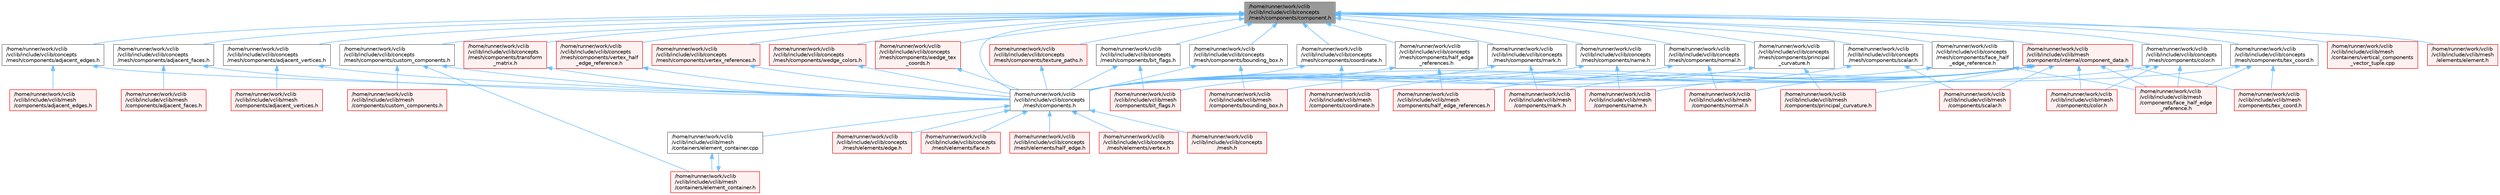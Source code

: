 digraph "/home/runner/work/vclib/vclib/include/vclib/concepts/mesh/components/component.h"
{
 // LATEX_PDF_SIZE
  bgcolor="transparent";
  edge [fontname=Helvetica,fontsize=10,labelfontname=Helvetica,labelfontsize=10];
  node [fontname=Helvetica,fontsize=10,shape=box,height=0.2,width=0.4];
  Node1 [label="/home/runner/work/vclib\l/vclib/include/vclib/concepts\l/mesh/components/component.h",height=0.2,width=0.4,color="gray40", fillcolor="grey60", style="filled", fontcolor="black",tooltip=" "];
  Node1 -> Node2 [dir="back",color="steelblue1",style="solid"];
  Node2 [label="/home/runner/work/vclib\l/vclib/include/vclib/concepts\l/mesh/components.h",height=0.2,width=0.4,color="grey40", fillcolor="white", style="filled",URL="$concepts_2mesh_2components_8h.html",tooltip=" "];
  Node2 -> Node3 [dir="back",color="steelblue1",style="solid"];
  Node3 [label="/home/runner/work/vclib\l/vclib/include/vclib/concepts\l/mesh.h",height=0.2,width=0.4,color="red", fillcolor="#FFF0F0", style="filled",URL="$concepts_2mesh_8h.html",tooltip=" "];
  Node2 -> Node179 [dir="back",color="steelblue1",style="solid"];
  Node179 [label="/home/runner/work/vclib\l/vclib/include/vclib/concepts\l/mesh/elements/edge.h",height=0.2,width=0.4,color="red", fillcolor="#FFF0F0", style="filled",URL="$concepts_2mesh_2elements_2edge_8h.html",tooltip=" "];
  Node2 -> Node185 [dir="back",color="steelblue1",style="solid"];
  Node185 [label="/home/runner/work/vclib\l/vclib/include/vclib/concepts\l/mesh/elements/face.h",height=0.2,width=0.4,color="red", fillcolor="#FFF0F0", style="filled",URL="$concepts_2mesh_2elements_2face_8h.html",tooltip=" "];
  Node2 -> Node193 [dir="back",color="steelblue1",style="solid"];
  Node193 [label="/home/runner/work/vclib\l/vclib/include/vclib/concepts\l/mesh/elements/half_edge.h",height=0.2,width=0.4,color="red", fillcolor="#FFF0F0", style="filled",URL="$concepts_2mesh_2elements_2half__edge_8h.html",tooltip=" "];
  Node2 -> Node199 [dir="back",color="steelblue1",style="solid"];
  Node199 [label="/home/runner/work/vclib\l/vclib/include/vclib/concepts\l/mesh/elements/vertex.h",height=0.2,width=0.4,color="red", fillcolor="#FFF0F0", style="filled",URL="$concepts_2mesh_2elements_2vertex_8h.html",tooltip=" "];
  Node2 -> Node218 [dir="back",color="steelblue1",style="solid"];
  Node218 [label="/home/runner/work/vclib\l/vclib/include/vclib/mesh\l/containers/element_container.cpp",height=0.2,width=0.4,color="grey40", fillcolor="white", style="filled",URL="$element__container_8cpp.html",tooltip=" "];
  Node218 -> Node219 [dir="back",color="steelblue1",style="solid"];
  Node219 [label="/home/runner/work/vclib\l/vclib/include/vclib/mesh\l/containers/element_container.h",height=0.2,width=0.4,color="red", fillcolor="#FFF0F0", style="filled",URL="$element__container_8h.html",tooltip=" "];
  Node219 -> Node218 [dir="back",color="steelblue1",style="solid"];
  Node1 -> Node220 [dir="back",color="steelblue1",style="solid"];
  Node220 [label="/home/runner/work/vclib\l/vclib/include/vclib/concepts\l/mesh/components/adjacent_edges.h",height=0.2,width=0.4,color="grey40", fillcolor="white", style="filled",URL="$concepts_2mesh_2components_2adjacent__edges_8h.html",tooltip=" "];
  Node220 -> Node2 [dir="back",color="steelblue1",style="solid"];
  Node220 -> Node221 [dir="back",color="steelblue1",style="solid"];
  Node221 [label="/home/runner/work/vclib\l/vclib/include/vclib/mesh\l/components/adjacent_edges.h",height=0.2,width=0.4,color="red", fillcolor="#FFF0F0", style="filled",URL="$mesh_2components_2adjacent__edges_8h.html",tooltip=" "];
  Node1 -> Node226 [dir="back",color="steelblue1",style="solid"];
  Node226 [label="/home/runner/work/vclib\l/vclib/include/vclib/concepts\l/mesh/components/adjacent_faces.h",height=0.2,width=0.4,color="grey40", fillcolor="white", style="filled",URL="$concepts_2mesh_2components_2adjacent__faces_8h.html",tooltip=" "];
  Node226 -> Node2 [dir="back",color="steelblue1",style="solid"];
  Node226 -> Node227 [dir="back",color="steelblue1",style="solid"];
  Node227 [label="/home/runner/work/vclib\l/vclib/include/vclib/mesh\l/components/adjacent_faces.h",height=0.2,width=0.4,color="red", fillcolor="#FFF0F0", style="filled",URL="$mesh_2components_2adjacent__faces_8h.html",tooltip=" "];
  Node1 -> Node229 [dir="back",color="steelblue1",style="solid"];
  Node229 [label="/home/runner/work/vclib\l/vclib/include/vclib/concepts\l/mesh/components/adjacent_vertices.h",height=0.2,width=0.4,color="grey40", fillcolor="white", style="filled",URL="$concepts_2mesh_2components_2adjacent__vertices_8h.html",tooltip=" "];
  Node229 -> Node2 [dir="back",color="steelblue1",style="solid"];
  Node229 -> Node230 [dir="back",color="steelblue1",style="solid"];
  Node230 [label="/home/runner/work/vclib\l/vclib/include/vclib/mesh\l/components/adjacent_vertices.h",height=0.2,width=0.4,color="red", fillcolor="#FFF0F0", style="filled",URL="$mesh_2components_2adjacent__vertices_8h.html",tooltip=" "];
  Node1 -> Node232 [dir="back",color="steelblue1",style="solid"];
  Node232 [label="/home/runner/work/vclib\l/vclib/include/vclib/concepts\l/mesh/components/bit_flags.h",height=0.2,width=0.4,color="grey40", fillcolor="white", style="filled",URL="$concepts_2mesh_2components_2bit__flags_8h.html",tooltip=" "];
  Node232 -> Node2 [dir="back",color="steelblue1",style="solid"];
  Node232 -> Node233 [dir="back",color="steelblue1",style="solid"];
  Node233 [label="/home/runner/work/vclib\l/vclib/include/vclib/mesh\l/components/bit_flags.h",height=0.2,width=0.4,color="red", fillcolor="#FFF0F0", style="filled",URL="$mesh_2components_2bit__flags_8h.html",tooltip=" "];
  Node1 -> Node240 [dir="back",color="steelblue1",style="solid"];
  Node240 [label="/home/runner/work/vclib\l/vclib/include/vclib/concepts\l/mesh/components/bounding_box.h",height=0.2,width=0.4,color="grey40", fillcolor="white", style="filled",URL="$concepts_2mesh_2components_2bounding__box_8h.html",tooltip=" "];
  Node240 -> Node2 [dir="back",color="steelblue1",style="solid"];
  Node240 -> Node241 [dir="back",color="steelblue1",style="solid"];
  Node241 [label="/home/runner/work/vclib\l/vclib/include/vclib/mesh\l/components/bounding_box.h",height=0.2,width=0.4,color="red", fillcolor="#FFF0F0", style="filled",URL="$mesh_2components_2bounding__box_8h.html",tooltip=" "];
  Node1 -> Node244 [dir="back",color="steelblue1",style="solid"];
  Node244 [label="/home/runner/work/vclib\l/vclib/include/vclib/concepts\l/mesh/components/color.h",height=0.2,width=0.4,color="grey40", fillcolor="white", style="filled",URL="$concepts_2mesh_2components_2color_8h.html",tooltip=" "];
  Node244 -> Node2 [dir="back",color="steelblue1",style="solid"];
  Node244 -> Node245 [dir="back",color="steelblue1",style="solid"];
  Node245 [label="/home/runner/work/vclib\l/vclib/include/vclib/mesh\l/components/color.h",height=0.2,width=0.4,color="red", fillcolor="#FFF0F0", style="filled",URL="$mesh_2components_2color_8h.html",tooltip=" "];
  Node244 -> Node247 [dir="back",color="steelblue1",style="solid"];
  Node247 [label="/home/runner/work/vclib\l/vclib/include/vclib/mesh\l/components/face_half_edge\l_reference.h",height=0.2,width=0.4,color="red", fillcolor="#FFF0F0", style="filled",URL="$mesh_2components_2face__half__edge__reference_8h.html",tooltip=" "];
  Node1 -> Node249 [dir="back",color="steelblue1",style="solid"];
  Node249 [label="/home/runner/work/vclib\l/vclib/include/vclib/concepts\l/mesh/components/coordinate.h",height=0.2,width=0.4,color="grey40", fillcolor="white", style="filled",URL="$concepts_2mesh_2components_2coordinate_8h.html",tooltip=" "];
  Node249 -> Node2 [dir="back",color="steelblue1",style="solid"];
  Node249 -> Node250 [dir="back",color="steelblue1",style="solid"];
  Node250 [label="/home/runner/work/vclib\l/vclib/include/vclib/mesh\l/components/coordinate.h",height=0.2,width=0.4,color="red", fillcolor="#FFF0F0", style="filled",URL="$mesh_2components_2coordinate_8h.html",tooltip=" "];
  Node1 -> Node252 [dir="back",color="steelblue1",style="solid"];
  Node252 [label="/home/runner/work/vclib\l/vclib/include/vclib/concepts\l/mesh/components/custom_components.h",height=0.2,width=0.4,color="grey40", fillcolor="white", style="filled",URL="$concepts_2mesh_2components_2custom__components_8h.html",tooltip=" "];
  Node252 -> Node2 [dir="back",color="steelblue1",style="solid"];
  Node252 -> Node253 [dir="back",color="steelblue1",style="solid"];
  Node253 [label="/home/runner/work/vclib\l/vclib/include/vclib/mesh\l/components/custom_components.h",height=0.2,width=0.4,color="red", fillcolor="#FFF0F0", style="filled",URL="$mesh_2components_2custom__components_8h.html",tooltip=" "];
  Node252 -> Node219 [dir="back",color="steelblue1",style="solid"];
  Node1 -> Node255 [dir="back",color="steelblue1",style="solid"];
  Node255 [label="/home/runner/work/vclib\l/vclib/include/vclib/concepts\l/mesh/components/face_half\l_edge_reference.h",height=0.2,width=0.4,color="grey40", fillcolor="white", style="filled",URL="$concepts_2mesh_2components_2face__half__edge__reference_8h.html",tooltip=" "];
  Node255 -> Node2 [dir="back",color="steelblue1",style="solid"];
  Node255 -> Node247 [dir="back",color="steelblue1",style="solid"];
  Node1 -> Node256 [dir="back",color="steelblue1",style="solid"];
  Node256 [label="/home/runner/work/vclib\l/vclib/include/vclib/concepts\l/mesh/components/half_edge\l_references.h",height=0.2,width=0.4,color="grey40", fillcolor="white", style="filled",URL="$concepts_2mesh_2components_2half__edge__references_8h.html",tooltip=" "];
  Node256 -> Node2 [dir="back",color="steelblue1",style="solid"];
  Node256 -> Node257 [dir="back",color="steelblue1",style="solid"];
  Node257 [label="/home/runner/work/vclib\l/vclib/include/vclib/mesh\l/components/half_edge_references.h",height=0.2,width=0.4,color="red", fillcolor="#FFF0F0", style="filled",URL="$mesh_2components_2half__edge__references_8h.html",tooltip=" "];
  Node1 -> Node259 [dir="back",color="steelblue1",style="solid"];
  Node259 [label="/home/runner/work/vclib\l/vclib/include/vclib/concepts\l/mesh/components/mark.h",height=0.2,width=0.4,color="grey40", fillcolor="white", style="filled",URL="$concepts_2mesh_2components_2mark_8h.html",tooltip=" "];
  Node259 -> Node2 [dir="back",color="steelblue1",style="solid"];
  Node259 -> Node260 [dir="back",color="steelblue1",style="solid"];
  Node260 [label="/home/runner/work/vclib\l/vclib/include/vclib/mesh\l/components/mark.h",height=0.2,width=0.4,color="red", fillcolor="#FFF0F0", style="filled",URL="$mesh_2components_2mark_8h.html",tooltip=" "];
  Node1 -> Node262 [dir="back",color="steelblue1",style="solid"];
  Node262 [label="/home/runner/work/vclib\l/vclib/include/vclib/concepts\l/mesh/components/name.h",height=0.2,width=0.4,color="grey40", fillcolor="white", style="filled",URL="$concepts_2mesh_2components_2name_8h.html",tooltip=" "];
  Node262 -> Node2 [dir="back",color="steelblue1",style="solid"];
  Node262 -> Node263 [dir="back",color="steelblue1",style="solid"];
  Node263 [label="/home/runner/work/vclib\l/vclib/include/vclib/mesh\l/components/name.h",height=0.2,width=0.4,color="red", fillcolor="#FFF0F0", style="filled",URL="$mesh_2components_2name_8h.html",tooltip=" "];
  Node1 -> Node265 [dir="back",color="steelblue1",style="solid"];
  Node265 [label="/home/runner/work/vclib\l/vclib/include/vclib/concepts\l/mesh/components/normal.h",height=0.2,width=0.4,color="grey40", fillcolor="white", style="filled",URL="$concepts_2mesh_2components_2normal_8h.html",tooltip=" "];
  Node265 -> Node2 [dir="back",color="steelblue1",style="solid"];
  Node265 -> Node266 [dir="back",color="steelblue1",style="solid"];
  Node266 [label="/home/runner/work/vclib\l/vclib/include/vclib/mesh\l/components/normal.h",height=0.2,width=0.4,color="red", fillcolor="#FFF0F0", style="filled",URL="$mesh_2components_2normal_8h.html",tooltip=" "];
  Node1 -> Node268 [dir="back",color="steelblue1",style="solid"];
  Node268 [label="/home/runner/work/vclib\l/vclib/include/vclib/concepts\l/mesh/components/principal\l_curvature.h",height=0.2,width=0.4,color="grey40", fillcolor="white", style="filled",URL="$concepts_2mesh_2components_2principal__curvature_8h.html",tooltip=" "];
  Node268 -> Node2 [dir="back",color="steelblue1",style="solid"];
  Node268 -> Node269 [dir="back",color="steelblue1",style="solid"];
  Node269 [label="/home/runner/work/vclib\l/vclib/include/vclib/mesh\l/components/principal_curvature.h",height=0.2,width=0.4,color="red", fillcolor="#FFF0F0", style="filled",URL="$mesh_2components_2principal__curvature_8h.html",tooltip=" "];
  Node1 -> Node271 [dir="back",color="steelblue1",style="solid"];
  Node271 [label="/home/runner/work/vclib\l/vclib/include/vclib/concepts\l/mesh/components/scalar.h",height=0.2,width=0.4,color="grey40", fillcolor="white", style="filled",URL="$concepts_2mesh_2components_2scalar_8h.html",tooltip=" "];
  Node271 -> Node2 [dir="back",color="steelblue1",style="solid"];
  Node271 -> Node272 [dir="back",color="steelblue1",style="solid"];
  Node272 [label="/home/runner/work/vclib\l/vclib/include/vclib/mesh\l/components/scalar.h",height=0.2,width=0.4,color="red", fillcolor="#FFF0F0", style="filled",URL="$mesh_2components_2scalar_8h.html",tooltip=" "];
  Node1 -> Node274 [dir="back",color="steelblue1",style="solid"];
  Node274 [label="/home/runner/work/vclib\l/vclib/include/vclib/concepts\l/mesh/components/tex_coord.h",height=0.2,width=0.4,color="grey40", fillcolor="white", style="filled",URL="$concepts_2mesh_2components_2tex__coord_8h.html",tooltip=" "];
  Node274 -> Node2 [dir="back",color="steelblue1",style="solid"];
  Node274 -> Node247 [dir="back",color="steelblue1",style="solid"];
  Node274 -> Node275 [dir="back",color="steelblue1",style="solid"];
  Node275 [label="/home/runner/work/vclib\l/vclib/include/vclib/mesh\l/components/tex_coord.h",height=0.2,width=0.4,color="red", fillcolor="#FFF0F0", style="filled",URL="$mesh_2components_2tex__coord_8h.html",tooltip=" "];
  Node1 -> Node277 [dir="back",color="steelblue1",style="solid"];
  Node277 [label="/home/runner/work/vclib\l/vclib/include/vclib/concepts\l/mesh/components/texture_paths.h",height=0.2,width=0.4,color="red", fillcolor="#FFF0F0", style="filled",URL="$concepts_2mesh_2components_2texture__paths_8h.html",tooltip=" "];
  Node277 -> Node2 [dir="back",color="steelblue1",style="solid"];
  Node1 -> Node280 [dir="back",color="steelblue1",style="solid"];
  Node280 [label="/home/runner/work/vclib\l/vclib/include/vclib/concepts\l/mesh/components/transform\l_matrix.h",height=0.2,width=0.4,color="red", fillcolor="#FFF0F0", style="filled",URL="$concepts_2mesh_2components_2transform__matrix_8h.html",tooltip=" "];
  Node280 -> Node2 [dir="back",color="steelblue1",style="solid"];
  Node1 -> Node283 [dir="back",color="steelblue1",style="solid"];
  Node283 [label="/home/runner/work/vclib\l/vclib/include/vclib/concepts\l/mesh/components/vertex_half\l_edge_reference.h",height=0.2,width=0.4,color="red", fillcolor="#FFF0F0", style="filled",URL="$concepts_2mesh_2components_2vertex__half__edge__reference_8h.html",tooltip=" "];
  Node283 -> Node2 [dir="back",color="steelblue1",style="solid"];
  Node1 -> Node286 [dir="back",color="steelblue1",style="solid"];
  Node286 [label="/home/runner/work/vclib\l/vclib/include/vclib/concepts\l/mesh/components/vertex_references.h",height=0.2,width=0.4,color="red", fillcolor="#FFF0F0", style="filled",URL="$concepts_2mesh_2components_2vertex__references_8h.html",tooltip=" "];
  Node286 -> Node2 [dir="back",color="steelblue1",style="solid"];
  Node1 -> Node289 [dir="back",color="steelblue1",style="solid"];
  Node289 [label="/home/runner/work/vclib\l/vclib/include/vclib/concepts\l/mesh/components/wedge_colors.h",height=0.2,width=0.4,color="red", fillcolor="#FFF0F0", style="filled",URL="$concepts_2mesh_2components_2wedge__colors_8h.html",tooltip=" "];
  Node289 -> Node2 [dir="back",color="steelblue1",style="solid"];
  Node1 -> Node292 [dir="back",color="steelblue1",style="solid"];
  Node292 [label="/home/runner/work/vclib\l/vclib/include/vclib/concepts\l/mesh/components/wedge_tex\l_coords.h",height=0.2,width=0.4,color="red", fillcolor="#FFF0F0", style="filled",URL="$concepts_2mesh_2components_2wedge__tex__coords_8h.html",tooltip=" "];
  Node292 -> Node2 [dir="back",color="steelblue1",style="solid"];
  Node1 -> Node295 [dir="back",color="steelblue1",style="solid"];
  Node295 [label="/home/runner/work/vclib\l/vclib/include/vclib/mesh\l/components/internal/component_data.h",height=0.2,width=0.4,color="red", fillcolor="#FFF0F0", style="filled",URL="$component__data_8h.html",tooltip=" "];
  Node295 -> Node233 [dir="back",color="steelblue1",style="solid"];
  Node295 -> Node241 [dir="back",color="steelblue1",style="solid"];
  Node295 -> Node245 [dir="back",color="steelblue1",style="solid"];
  Node295 -> Node250 [dir="back",color="steelblue1",style="solid"];
  Node295 -> Node247 [dir="back",color="steelblue1",style="solid"];
  Node295 -> Node257 [dir="back",color="steelblue1",style="solid"];
  Node295 -> Node260 [dir="back",color="steelblue1",style="solid"];
  Node295 -> Node263 [dir="back",color="steelblue1",style="solid"];
  Node295 -> Node266 [dir="back",color="steelblue1",style="solid"];
  Node295 -> Node269 [dir="back",color="steelblue1",style="solid"];
  Node295 -> Node272 [dir="back",color="steelblue1",style="solid"];
  Node295 -> Node275 [dir="back",color="steelblue1",style="solid"];
  Node1 -> Node298 [dir="back",color="steelblue1",style="solid"];
  Node298 [label="/home/runner/work/vclib\l/vclib/include/vclib/mesh\l/containers/vertical_components\l_vector_tuple.cpp",height=0.2,width=0.4,color="red", fillcolor="#FFF0F0", style="filled",URL="$vertical__components__vector__tuple_8cpp.html",tooltip=" "];
  Node1 -> Node300 [dir="back",color="steelblue1",style="solid"];
  Node300 [label="/home/runner/work/vclib\l/vclib/include/vclib/mesh\l/elements/element.h",height=0.2,width=0.4,color="red", fillcolor="#FFF0F0", style="filled",URL="$mesh_2elements_2element_8h.html",tooltip=" "];
}
